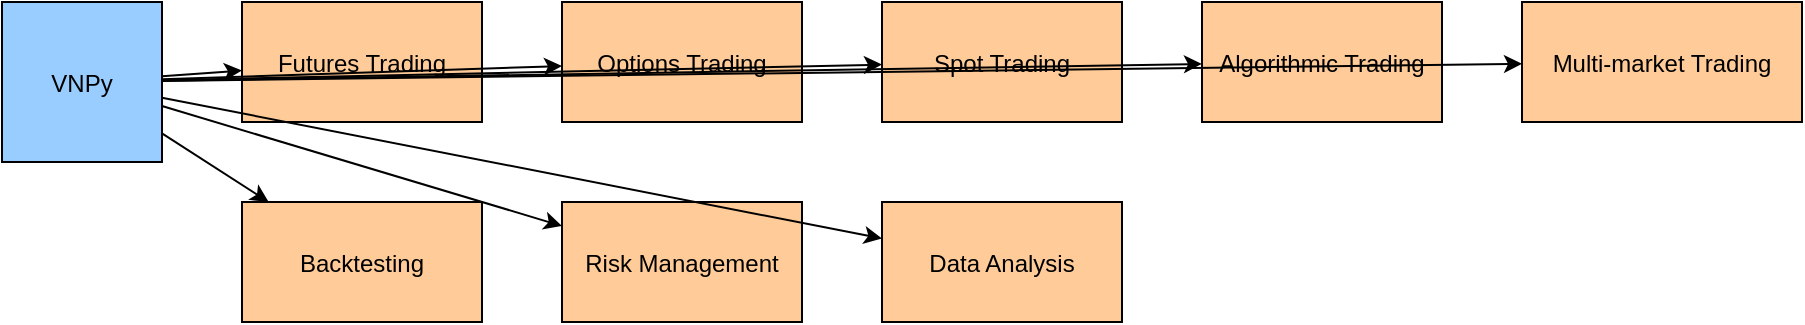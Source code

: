 <mxfile>
  <diagram id="use_cases" name="VNPy Use Cases">
    <mxGraphModel dx="1200" dy="800" grid="1" gridSize="10" guides="1" tooltips="1" connect="1" arrows="1" fold="1" page="1" pageScale="1" pageWidth="1100" pageHeight="850" background="#ffffff">
      <root>
        <mxCell id="0"/>
        <mxCell id="1" parent="0"/>
        
        <!-- VNPy -->
        <mxCell id="vnpy" value="VNPy" style="actor;fillColor=#99ccff;" vertex="1" parent="1">
          <mxGeometry x="40" y="40" width="80" height="80" as="geometry"/>
        </mxCell>
        
        <!-- Futures Trading -->
        <mxCell id="futures_trading" value="Futures Trading" style="usecase;fillColor=#ffcc99;" vertex="1" parent="1">
          <mxGeometry x="160" y="40" width="120" height="60" as="geometry"/>
        </mxCell>
        
        <mxCell id="conn1" value="" style="endArrow=classic;html=1;" edge="1" parent="1" source="vnpy" target="futures_trading">
          <mxGeometry width="50" height="50" relative="1" as="geometry"/>
        </mxCell>
        
        <!-- Options Trading -->
        <mxCell id="options_trading" value="Options Trading" style="usecase;fillColor=#ffcc99;" vertex="1" parent="1">
          <mxGeometry x="320" y="40" width="120" height="60" as="geometry"/>
        </mxCell>
        
        <mxCell id="conn2" value="" style="endArrow=classic;html=1;" edge="1" parent="1" source="vnpy" target="options_trading">
          <mxGeometry width="50" height="50" relative="1" as="geometry"/>
        </mxCell>
        
        <!-- Spot Trading -->
        <mxCell id="spot_trading" value="Spot Trading" style="usecase;fillColor=#ffcc99;" vertex="1" parent="1">
          <mxGeometry x="480" y="40" width="120" height="60" as="geometry"/>
        </mxCell>
        
        <mxCell id="conn3" value="" style="endArrow=classic;html=1;" edge="1" parent="1" source="vnpy" target="spot_trading">
          <mxGeometry width="50" height="50" relative="1" as="geometry"/>
        </mxCell>
        
        <!-- Algorithmic Trading -->
        <mxCell id="algorithmic_trading" value="Algorithmic Trading" style="usecase;fillColor=#ffcc99;" vertex="1" parent="1">
          <mxGeometry x="640" y="40" width="120" height="60" as="geometry"/>
        </mxCell>
        
        <mxCell id="conn4" value="" style="endArrow=classic;html=1;" edge="1" parent="1" source="vnpy" target="algorithmic_trading">
          <mxGeometry width="50" height="50" relative="1" as="geometry"/>
        </mxCell>
        
        <!-- Multi-market Trading -->
        <mxCell id="multi_market" value="Multi-market Trading" style="usecase;fillColor=#ffcc99;" vertex="1" parent="1">
          <mxGeometry x="800" y="40" width="140" height="60" as="geometry"/>
        </mxCell>
        
        <mxCell id="conn5" value="" style="endArrow=classic;html=1;" edge="1" parent="1" source="vnpy" target="multi_market">
          <mxGeometry width="50" height="50" relative="1" as="geometry"/>
        </mxCell>
        
        <!-- Backtesting -->
        <mxCell id="backtesting" value="Backtesting" style="usecase;fillColor=#ffcc99;" vertex="1" parent="1">
          <mxGeometry x="160" y="140" width="120" height="60" as="geometry"/>
        </mxCell>
        
        <mxCell id="conn6" value="" style="endArrow=classic;html=1;" edge="1" parent="1" source="vnpy" target="backtesting">
          <mxGeometry width="50" height="50" relative="1" as="geometry"/>
        </mxCell>
        
        <!-- Risk Management -->
        <mxCell id="risk_management" value="Risk Management" style="usecase;fillColor=#ffcc99;" vertex="1" parent="1">
          <mxGeometry x="320" y="140" width="120" height="60" as="geometry"/>
        </mxCell>
        
        <mxCell id="conn7" value="" style="endArrow=classic;html=1;" edge="1" parent="1" source="vnpy" target="risk_management">
          <mxGeometry width="50" height="50" relative="1" as="geometry"/>
        </mxCell>
        
        <!-- Data Analysis -->
        <mxCell id="data_analysis" value="Data Analysis" style="usecase;fillColor=#ffcc99;" vertex="1" parent="1">
          <mxGeometry x="480" y="140" width="120" height="60" as="geometry"/>
        </mxCell>
        
        <mxCell id="conn8" value="" style="endArrow=classic;html=1;" edge="1" parent="1" source="vnpy" target="data_analysis">
          <mxGeometry width="50" height="50" relative="1" as="geometry"/>
        </mxCell>
        
      </root>
    </mxGraphModel>
  </diagram>
</mxfile>
